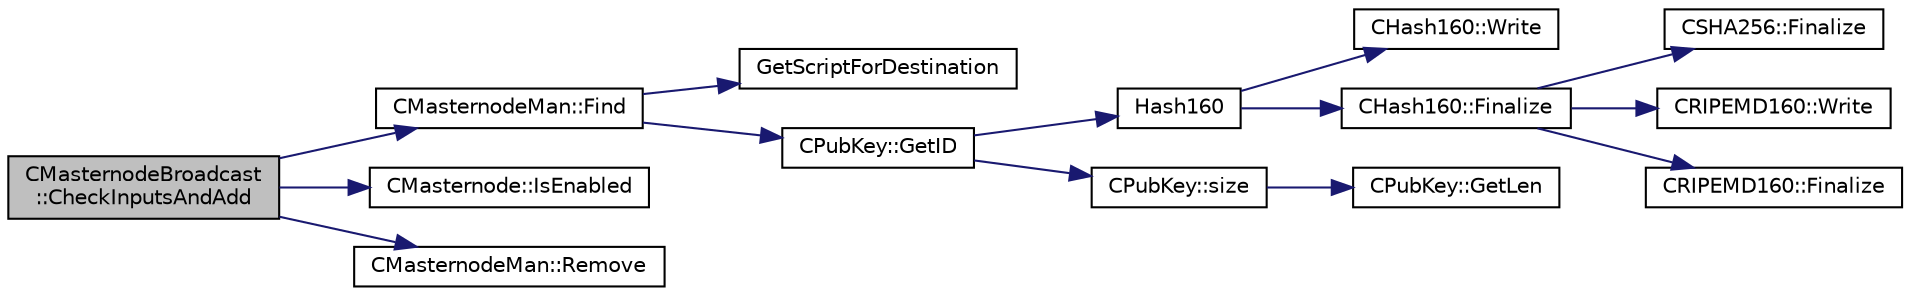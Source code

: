 digraph "CMasternodeBroadcast::CheckInputsAndAdd"
{
  edge [fontname="Helvetica",fontsize="10",labelfontname="Helvetica",labelfontsize="10"];
  node [fontname="Helvetica",fontsize="10",shape=record];
  rankdir="LR";
  Node17 [label="CMasternodeBroadcast\l::CheckInputsAndAdd",height=0.2,width=0.4,color="black", fillcolor="grey75", style="filled", fontcolor="black"];
  Node17 -> Node18 [color="midnightblue",fontsize="10",style="solid",fontname="Helvetica"];
  Node18 [label="CMasternodeMan::Find",height=0.2,width=0.4,color="black", fillcolor="white", style="filled",URL="$class_c_masternode_man.html#a3d34836c6992d29c485ba94a0c1e0ae6",tooltip="Find an entry. "];
  Node18 -> Node19 [color="midnightblue",fontsize="10",style="solid",fontname="Helvetica"];
  Node19 [label="GetScriptForDestination",height=0.2,width=0.4,color="black", fillcolor="white", style="filled",URL="$standard_8cpp.html#ae40f28d3b46c21033f6ee1f1200d0321"];
  Node18 -> Node20 [color="midnightblue",fontsize="10",style="solid",fontname="Helvetica"];
  Node20 [label="CPubKey::GetID",height=0.2,width=0.4,color="black", fillcolor="white", style="filled",URL="$class_c_pub_key.html#a2675f7e6f72eff68e7a5227289feb021",tooltip="Get the KeyID of this public key (hash of its serialization) "];
  Node20 -> Node21 [color="midnightblue",fontsize="10",style="solid",fontname="Helvetica"];
  Node21 [label="Hash160",height=0.2,width=0.4,color="black", fillcolor="white", style="filled",URL="$hash_8h.html#a4490f70ddae16e9e48460a0416a48a6b",tooltip="Compute the 160-bit hash an object. "];
  Node21 -> Node22 [color="midnightblue",fontsize="10",style="solid",fontname="Helvetica"];
  Node22 [label="CHash160::Write",height=0.2,width=0.4,color="black", fillcolor="white", style="filled",URL="$class_c_hash160.html#af56cdd9443013eb68b246aa8450217f2"];
  Node21 -> Node23 [color="midnightblue",fontsize="10",style="solid",fontname="Helvetica"];
  Node23 [label="CHash160::Finalize",height=0.2,width=0.4,color="black", fillcolor="white", style="filled",URL="$class_c_hash160.html#a9bb08e1772002ae1a5d85017ba7952ee"];
  Node23 -> Node24 [color="midnightblue",fontsize="10",style="solid",fontname="Helvetica"];
  Node24 [label="CSHA256::Finalize",height=0.2,width=0.4,color="black", fillcolor="white", style="filled",URL="$class_c_s_h_a256.html#a4259230be0caefa590bc324fc12b9b90"];
  Node23 -> Node25 [color="midnightblue",fontsize="10",style="solid",fontname="Helvetica"];
  Node25 [label="CRIPEMD160::Write",height=0.2,width=0.4,color="black", fillcolor="white", style="filled",URL="$class_c_r_i_p_e_m_d160.html#a221143b9d94af623d07c4f4ba1bf6007"];
  Node23 -> Node26 [color="midnightblue",fontsize="10",style="solid",fontname="Helvetica"];
  Node26 [label="CRIPEMD160::Finalize",height=0.2,width=0.4,color="black", fillcolor="white", style="filled",URL="$class_c_r_i_p_e_m_d160.html#a2a11566fbf9d1339b819833313fc4e51"];
  Node20 -> Node27 [color="midnightblue",fontsize="10",style="solid",fontname="Helvetica"];
  Node27 [label="CPubKey::size",height=0.2,width=0.4,color="black", fillcolor="white", style="filled",URL="$class_c_pub_key.html#a6bb28fcf0a5f799c69f5b7269363b309",tooltip="Simple read-only vector-like interface to the pubkey data. "];
  Node27 -> Node28 [color="midnightblue",fontsize="10",style="solid",fontname="Helvetica"];
  Node28 [label="CPubKey::GetLen",height=0.2,width=0.4,color="black", fillcolor="white", style="filled",URL="$class_c_pub_key.html#a7dc71b3f037c84268dc22de97d7b65fb",tooltip="Compute the length of a pubkey with a given first byte. "];
  Node17 -> Node29 [color="midnightblue",fontsize="10",style="solid",fontname="Helvetica"];
  Node29 [label="CMasternode::IsEnabled",height=0.2,width=0.4,color="black", fillcolor="white", style="filled",URL="$class_c_masternode.html#a08782379f6ba10e9087b39f0cef19bce"];
  Node17 -> Node30 [color="midnightblue",fontsize="10",style="solid",fontname="Helvetica"];
  Node30 [label="CMasternodeMan::Remove",height=0.2,width=0.4,color="black", fillcolor="white", style="filled",URL="$class_c_masternode_man.html#aa36d42c46e914925b9cf0fa34fc712f1"];
}
